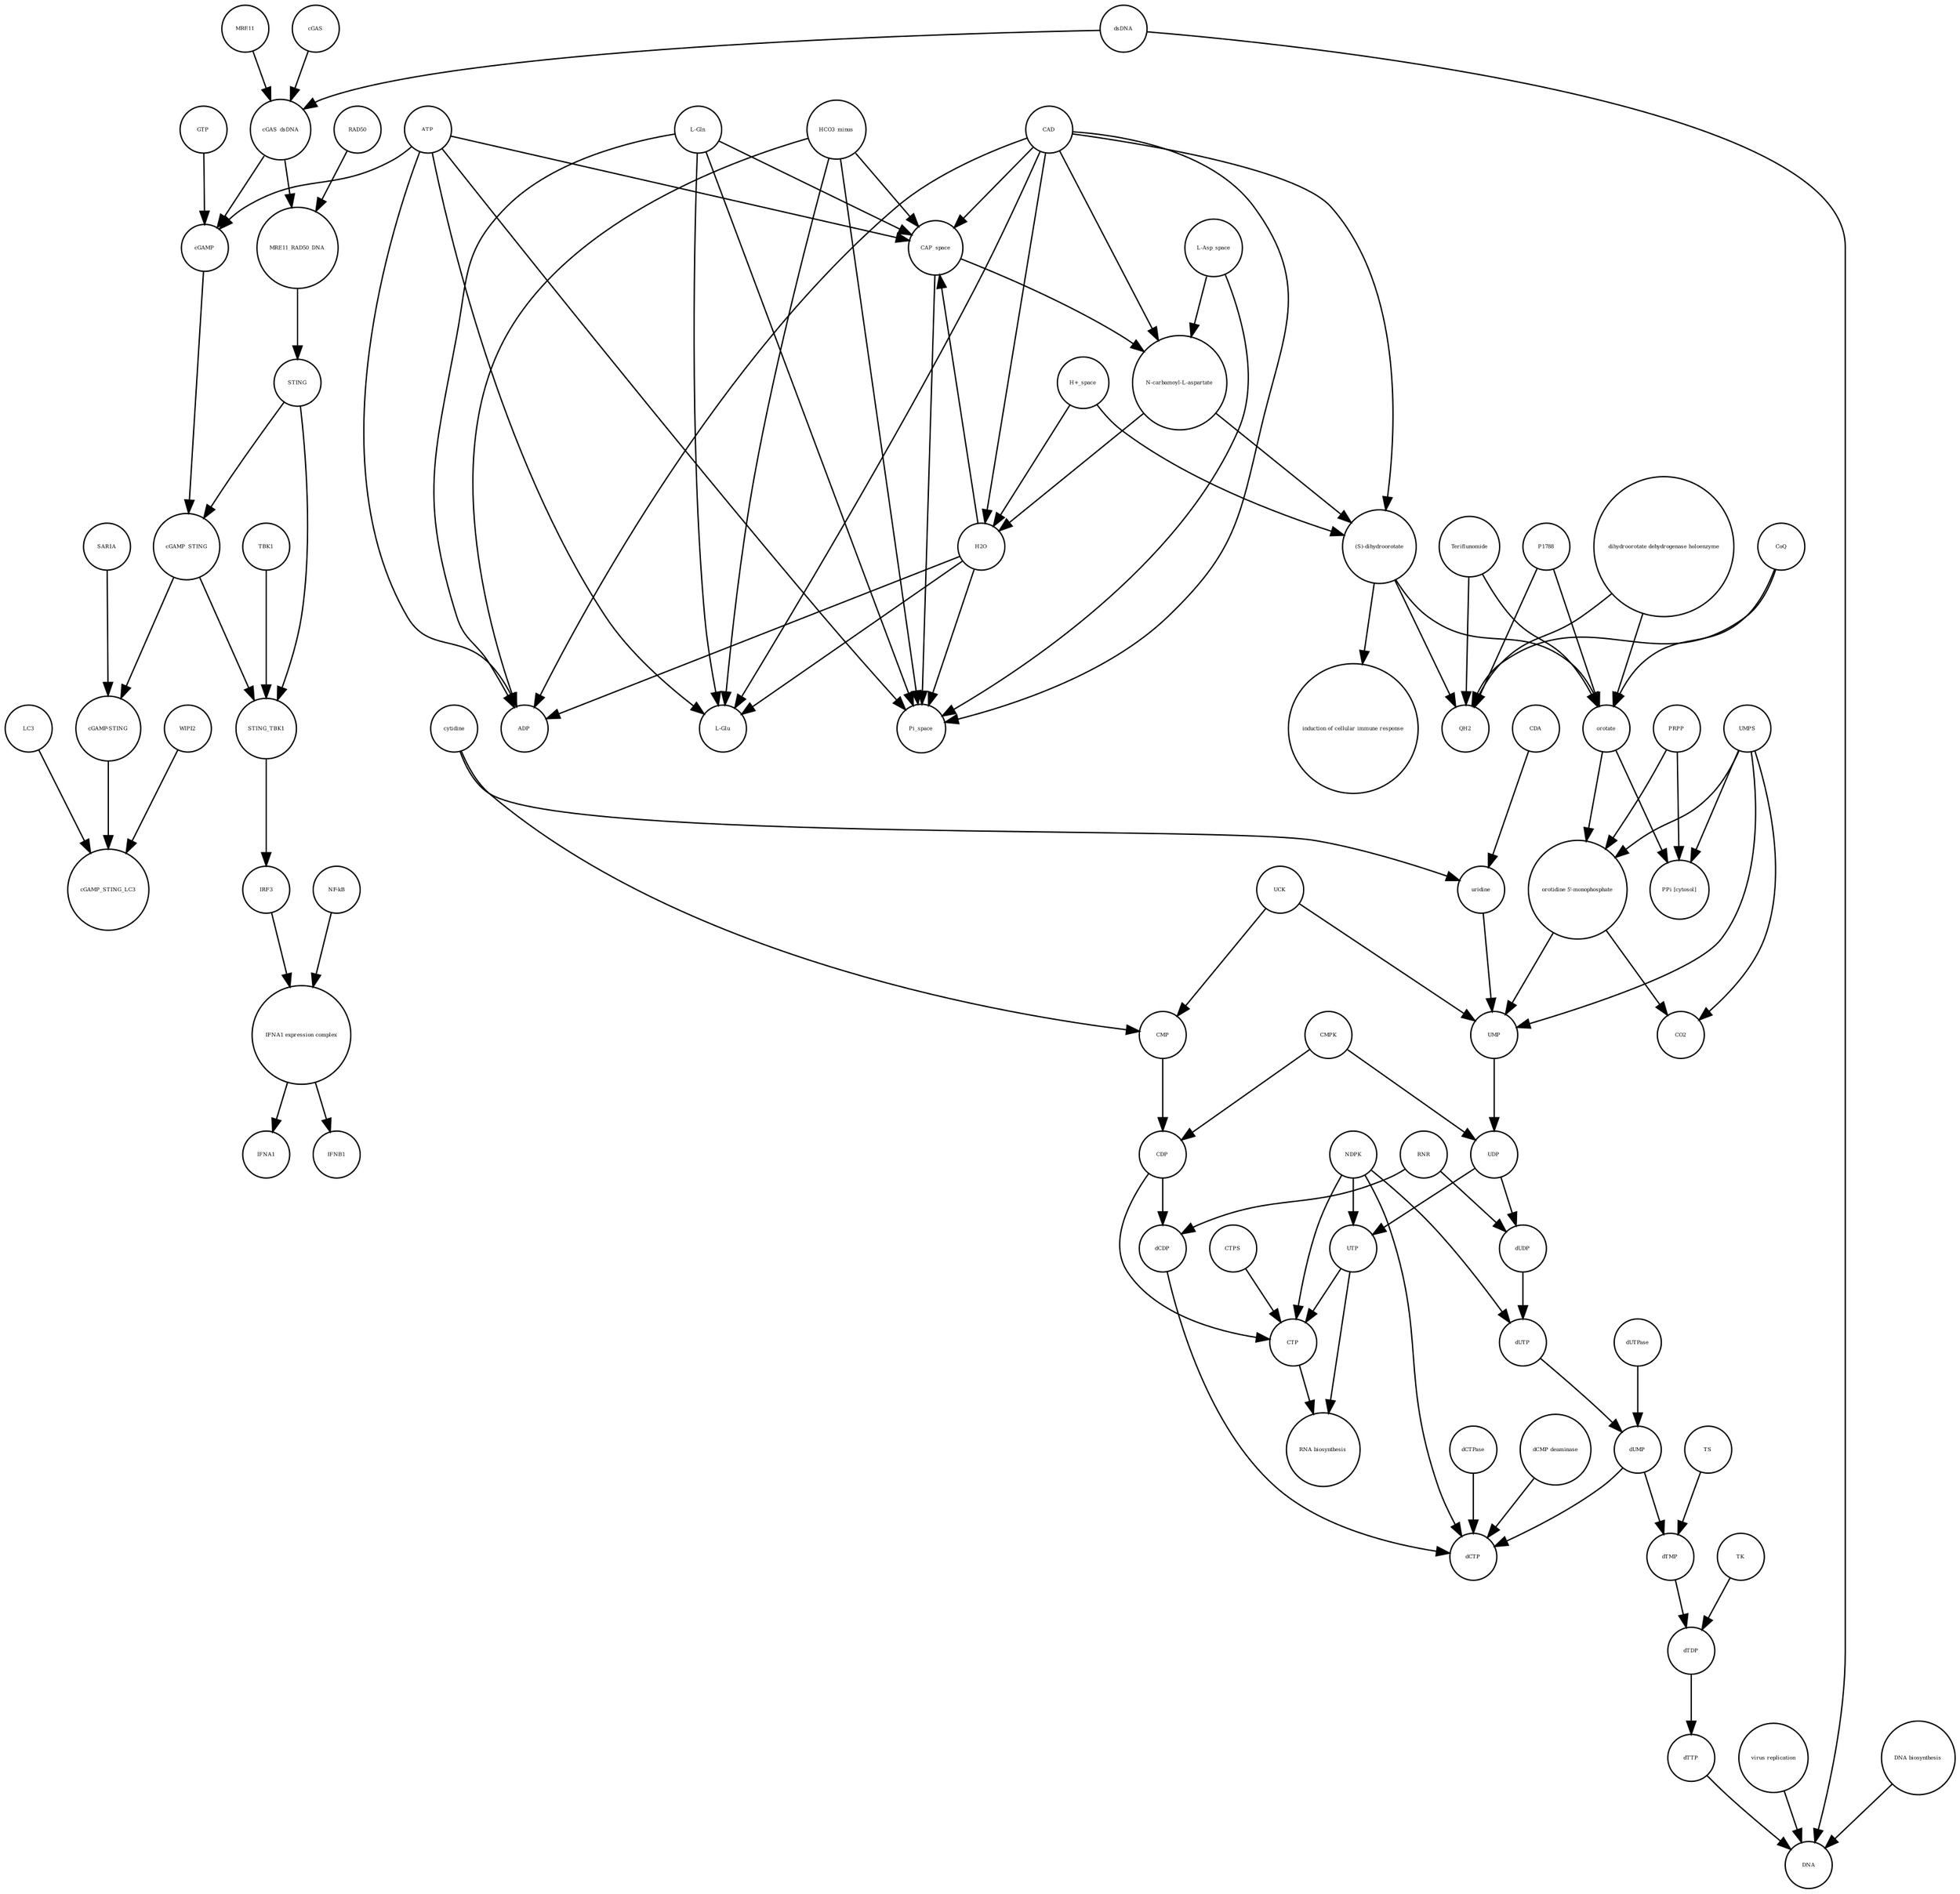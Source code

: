 strict digraph  {
UTP [annotation="", bipartite=0, cls="simple chemical", fontsize=4, label=UTP, shape=circle];
"RNA biosynthesis" [annotation="urn_miriam_obo.go_GO%3A0032774", bipartite=0, cls=phenotype, fontsize=4, label="RNA biosynthesis", shape=circle];
CTP [annotation="", bipartite=0, cls="simple chemical", fontsize=4, label=CTP, shape=circle];
"(S)-dihydroorotate" [annotation="", bipartite=0, cls="simple chemical", fontsize=4, label="(S)-dihydroorotate", shape=circle];
"induction of cellular immune response" [annotation="", bipartite=0, cls=phenotype, fontsize=4, label="induction of cellular immune response", shape=circle];
dCTP [annotation="", bipartite=0, cls="simple chemical", fontsize=4, label=dCTP, shape=circle];
RNR [annotation="", bipartite=0, cls=macromolecule, fontsize=4, label=RNR, shape=circle];
"L-Gln" [annotation="", bipartite=0, cls="simple chemical", fontsize=4, label="L-Gln", shape=circle];
CAP_space [annotation="", bipartite=0, cls="simple chemical", fontsize=4, label=CAP_space, shape=circle];
QH2 [annotation="", bipartite=0, cls="simple chemical", fontsize=4, label=QH2, shape=circle];
NDPK [annotation="", bipartite=0, cls=macromolecule, fontsize=4, label=NDPK, shape=circle];
"virus replication" [annotation="", bipartite=0, cls=phenotype, fontsize=4, label="virus replication", shape=circle];
CMP [annotation="", bipartite=0, cls="simple chemical", fontsize=4, label=CMP, shape=circle];
CAD [annotation="", bipartite=0, cls=macromolecule, fontsize=4, label=CAD, shape=circle];
UMPS [annotation="", bipartite=0, cls="macromolecule multimer", fontsize=4, label=UMPS, shape=circle];
orotate [annotation="", bipartite=0, cls="simple chemical", fontsize=4, label=orotate, shape=circle];
IFNB1 [annotation="", bipartite=0, cls="nucleic acid feature", fontsize=4, label=IFNB1, shape=circle];
dTTP [annotation="", bipartite=0, cls="simple chemical", fontsize=4, label=dTTP, shape=circle];
SAR1A [annotation="", bipartite=0, cls=macromolecule, fontsize=4, label=SAR1A, shape=circle];
WIPI2 [annotation="", bipartite=0, cls=macromolecule, fontsize=4, label=WIPI2, shape=circle];
IRF3 [annotation="", bipartite=0, cls="macromolecule multimer", fontsize=4, label=IRF3, shape=circle];
MRE11_RAD50_DNA [annotation="", bipartite=0, cls=complex, fontsize=4, label=MRE11_RAD50_DNA, shape=circle];
STING [annotation="", bipartite=0, cls="macromolecule multimer", fontsize=4, label=STING, shape=circle];
Teriflunomide [annotation="", bipartite=0, cls="simple chemical", fontsize=4, label=Teriflunomide, shape=circle];
Pi_space [annotation="", bipartite=0, cls="simple chemical", fontsize=4, label=Pi_space, shape=circle];
uridine [annotation="", bipartite=0, cls="simple chemical", fontsize=4, label=uridine, shape=circle];
cGAS_dsDNA [annotation="", bipartite=0, cls=complex, fontsize=4, label=cGAS_dsDNA, shape=circle];
cGAMP [annotation="", bipartite=0, cls="simple chemical", fontsize=4, label=cGAMP, shape=circle];
"IFNA1 expression complex" [annotation="", bipartite=0, cls=complex, fontsize=4, label="IFNA1 expression complex", shape=circle];
LC3 [annotation="", bipartite=0, cls=macromolecule, fontsize=4, label=LC3, shape=circle];
cGAMP_STING_LC3 [annotation="", bipartite=0, cls=complex, fontsize=4, label=cGAMP_STING_LC3, shape=circle];
dCDP [annotation="", bipartite=0, cls="simple chemical", fontsize=4, label=dCDP, shape=circle];
CDP [annotation="", bipartite=0, cls="simple chemical", fontsize=4, label=CDP, shape=circle];
dUTP [annotation="", bipartite=0, cls="simple chemical", fontsize=4, label=dUTP, shape=circle];
dCTPase [annotation="", bipartite=0, cls=macromolecule, fontsize=4, label=dCTPase, shape=circle];
dTDP [annotation="", bipartite=0, cls="simple chemical", fontsize=4, label=dTDP, shape=circle];
GTP [annotation="", bipartite=0, cls="simple chemical", fontsize=4, label=GTP, shape=circle];
P1788 [annotation="", bipartite=0, cls="simple chemical", fontsize=4, label=P1788, shape=circle];
CMPK [annotation="", bipartite=0, cls=macromolecule, fontsize=4, label=CMPK, shape=circle];
dUMP [annotation="", bipartite=0, cls="simple chemical", fontsize=4, label=dUMP, shape=circle];
"N-carbamoyl-L-aspartate" [annotation="", bipartite=0, cls="simple chemical", fontsize=4, label="N-carbamoyl-L-aspartate", shape=circle];
PRPP [annotation="", bipartite=0, cls="simple chemical", fontsize=4, label=PRPP, shape=circle];
dUTPase [annotation="", bipartite=0, cls=macromolecule, fontsize=4, label=dUTPase, shape=circle];
ADP [annotation="", bipartite=0, cls="simple chemical", fontsize=4, label=ADP, shape=circle];
dUDP [annotation="", bipartite=0, cls="simple chemical", fontsize=4, label=dUDP, shape=circle];
cGAS [annotation="", bipartite=0, cls=macromolecule, fontsize=4, label=cGAS, shape=circle];
STING_TBK1 [annotation="", bipartite=0, cls=complex, fontsize=4, label=STING_TBK1, shape=circle];
DNA [annotation="", bipartite=0, cls="nucleic acid feature", fontsize=4, label=DNA, shape=circle];
TBK1 [annotation="", bipartite=0, cls=macromolecule, fontsize=4, label=TBK1, shape=circle];
HCO3_minus [annotation="", bipartite=0, cls="simple chemical", fontsize=4, label=HCO3_minus, shape=circle];
UMP [annotation="", bipartite=0, cls="simple chemical", fontsize=4, label=UMP, shape=circle];
H2O [annotation="", bipartite=0, cls="simple chemical", fontsize=4, label=H2O, shape=circle];
CDA [annotation="", bipartite=0, cls=macromolecule, fontsize=4, label=CDA, shape=circle];
CO2 [annotation="", bipartite=0, cls="simple chemical", fontsize=4, label=CO2, shape=circle];
UDP [annotation="", bipartite=0, cls="simple chemical", fontsize=4, label=UDP, shape=circle];
cGAMP_STING [annotation="", bipartite=0, cls=complex, fontsize=4, label=cGAMP_STING, shape=circle];
"dCMP deaminase" [annotation="", bipartite=0, cls=macromolecule, fontsize=4, label="dCMP deaminase", shape=circle];
cytidine [annotation="", bipartite=0, cls="simple chemical", fontsize=4, label=cytidine, shape=circle];
CTPS [annotation="", bipartite=0, cls=macromolecule, fontsize=4, label=CTPS, shape=circle];
"cGAMP-STING" [annotation="", bipartite=0, cls=complex, fontsize=4, label="cGAMP-STING", shape=circle];
"H+_space" [annotation="", bipartite=0, cls="simple chemical", fontsize=4, label="H+_space", shape=circle];
"L-Glu" [annotation="", bipartite=0, cls="simple chemical", fontsize=4, label="L-Glu", shape=circle];
IFNA1 [annotation="", bipartite=0, cls="nucleic acid feature", fontsize=4, label=IFNA1, shape=circle];
"dihydroorotate dehydrogenase holoenzyme" [annotation="", bipartite=0, cls="simple chemical", fontsize=4, label="dihydroorotate dehydrogenase holoenzyme", shape=circle];
TK [annotation="", bipartite=0, cls=macromolecule, fontsize=4, label=TK, shape=circle];
TS [annotation="", bipartite=0, cls=macromolecule, fontsize=4, label=TS, shape=circle];
"L-Asp_space" [annotation="", bipartite=0, cls="simple chemical", fontsize=4, label="L-Asp_space", shape=circle];
"PPi [cytosol]" [annotation="", bipartite=0, cls="simple chemical", fontsize=4, label="PPi [cytosol]", shape=circle];
"orotidine 5'-monophosphate" [annotation="", bipartite=0, cls="simple chemical", fontsize=4, label="orotidine 5'-monophosphate", shape=circle];
dsDNA [annotation="", bipartite=0, cls="simple chemical", fontsize=4, label=dsDNA, shape=circle];
CoQ [annotation="", bipartite=0, cls="simple chemical", fontsize=4, label=CoQ, shape=circle];
UCK [annotation="", bipartite=0, cls=macromolecule, fontsize=4, label=UCK, shape=circle];
ATP [annotation="", bipartite=0, cls="simple chemical", fontsize=4, label=ATP, shape=circle];
"DNA biosynthesis" [annotation="urn_miriam_obo.go_GO%3A0071897", bipartite=0, cls=phenotype, fontsize=4, label="DNA biosynthesis", shape=circle];
RAD50 [annotation="", bipartite=0, cls="macromolecule multimer", fontsize=4, label=RAD50, shape=circle];
dTMP [annotation="", bipartite=0, cls="simple chemical", fontsize=4, label=dTMP, shape=circle];
MRE11 [annotation="", bipartite=0, cls="macromolecule multimer", fontsize=4, label=MRE11, shape=circle];
"NF-kB" [annotation="", bipartite=0, cls=complex, fontsize=4, label="NF-kB", shape=circle];
UTP -> "RNA biosynthesis"  [annotation="", interaction_type="necessary stimulation"];
UTP -> CTP  [annotation="", interaction_type=production];
CTP -> "RNA biosynthesis"  [annotation="", interaction_type="necessary stimulation"];
"(S)-dihydroorotate" -> "induction of cellular immune response"  [annotation="", interaction_type="necessary stimulation"];
"(S)-dihydroorotate" -> QH2  [annotation="", interaction_type=production];
"(S)-dihydroorotate" -> orotate  [annotation="", interaction_type=production];
RNR -> dCDP  [annotation="", interaction_type=catalysis];
RNR -> dUDP  [annotation="", interaction_type=catalysis];
"L-Gln" -> Pi_space  [annotation="", interaction_type=production];
"L-Gln" -> "L-Glu"  [annotation="", interaction_type=production];
"L-Gln" -> CAP_space  [annotation="", interaction_type=production];
"L-Gln" -> ADP  [annotation="", interaction_type=production];
CAP_space -> Pi_space  [annotation="", interaction_type=production];
CAP_space -> "N-carbamoyl-L-aspartate"  [annotation="", interaction_type=production];
NDPK -> dCTP  [annotation="", interaction_type=catalysis];
NDPK -> UTP  [annotation="", interaction_type=catalysis];
NDPK -> CTP  [annotation="", interaction_type=catalysis];
NDPK -> dUTP  [annotation="", interaction_type=catalysis];
"virus replication" -> DNA  [annotation="", interaction_type=inhibition];
CMP -> CDP  [annotation="", interaction_type=production];
CAD -> "(S)-dihydroorotate"  [annotation=urn_miriam_reactome_REACT_1698, interaction_type=catalysis];
CAD -> H2O  [annotation=urn_miriam_reactome_REACT_1698, interaction_type=catalysis];
CAD -> Pi_space  [annotation=urn_miriam_reactome_REACT_1698, interaction_type=catalysis];
CAD -> "N-carbamoyl-L-aspartate"  [annotation=urn_miriam_reactome_REACT_1698, interaction_type=catalysis];
CAD -> "L-Glu"  [annotation=urn_miriam_reactome_REACT_1698, interaction_type=catalysis];
CAD -> CAP_space  [annotation=urn_miriam_reactome_REACT_1698, interaction_type=catalysis];
CAD -> ADP  [annotation=urn_miriam_reactome_REACT_1698, interaction_type=catalysis];
UMPS -> UMP  [annotation=urn_miriam_reactome_REACT_1698, interaction_type=catalysis];
UMPS -> CO2  [annotation=urn_miriam_reactome_REACT_1698, interaction_type=catalysis];
UMPS -> "PPi [cytosol]"  [annotation=urn_miriam_reactome_REACT_1698, interaction_type=catalysis];
UMPS -> "orotidine 5'-monophosphate"  [annotation=urn_miriam_reactome_REACT_1698, interaction_type=catalysis];
orotate -> "PPi [cytosol]"  [annotation="", interaction_type=production];
orotate -> "orotidine 5'-monophosphate"  [annotation="", interaction_type=production];
dTTP -> DNA  [annotation="", interaction_type=production];
SAR1A -> "cGAMP-STING"  [annotation="", interaction_type=catalysis];
WIPI2 -> cGAMP_STING_LC3  [annotation="", interaction_type=catalysis];
IRF3 -> "IFNA1 expression complex"  [annotation="", interaction_type=production];
MRE11_RAD50_DNA -> STING  [annotation="", interaction_type=catalysis];
STING -> cGAMP_STING  [annotation="", interaction_type=production];
STING -> STING_TBK1  [annotation="", interaction_type=production];
Teriflunomide -> QH2  [annotation=urn_miriam_reactome_REACT_1698, interaction_type=inhibition];
Teriflunomide -> orotate  [annotation=urn_miriam_reactome_REACT_1698, interaction_type=inhibition];
uridine -> UMP  [annotation="", interaction_type=production];
cGAS_dsDNA -> MRE11_RAD50_DNA  [annotation="", interaction_type=production];
cGAS_dsDNA -> cGAMP  [annotation="", interaction_type=catalysis];
cGAMP -> cGAMP_STING  [annotation="", interaction_type=production];
"IFNA1 expression complex" -> IFNB1  [annotation="", interaction_type=stimulation];
"IFNA1 expression complex" -> IFNA1  [annotation="", interaction_type=stimulation];
LC3 -> cGAMP_STING_LC3  [annotation="", interaction_type=production];
dCDP -> dCTP  [annotation="", interaction_type=production];
CDP -> dCDP  [annotation="", interaction_type=production];
CDP -> CTP  [annotation="", interaction_type=production];
dUTP -> dUMP  [annotation="", interaction_type=production];
dCTPase -> dCTP  [annotation="", interaction_type=catalysis];
dTDP -> dTTP  [annotation="", interaction_type=production];
GTP -> cGAMP  [annotation="", interaction_type=production];
P1788 -> QH2  [annotation=urn_miriam_reactome_REACT_1698, interaction_type=inhibition];
P1788 -> orotate  [annotation=urn_miriam_reactome_REACT_1698, interaction_type=inhibition];
CMPK -> UDP  [annotation="", interaction_type=catalysis];
CMPK -> CDP  [annotation="", interaction_type=catalysis];
dUMP -> dCTP  [annotation="", interaction_type=production];
dUMP -> dTMP  [annotation="", interaction_type=production];
"N-carbamoyl-L-aspartate" -> H2O  [annotation="", interaction_type=production];
"N-carbamoyl-L-aspartate" -> "(S)-dihydroorotate"  [annotation="", interaction_type=production];
PRPP -> "PPi [cytosol]"  [annotation="", interaction_type=production];
PRPP -> "orotidine 5'-monophosphate"  [annotation="", interaction_type=production];
dUTPase -> dUMP  [annotation="", interaction_type=catalysis];
dUDP -> dUTP  [annotation="", interaction_type=production];
cGAS -> cGAS_dsDNA  [annotation="", interaction_type=production];
STING_TBK1 -> IRF3  [annotation="", interaction_type=catalysis];
TBK1 -> STING_TBK1  [annotation="", interaction_type=production];
HCO3_minus -> Pi_space  [annotation="", interaction_type=production];
HCO3_minus -> "L-Glu"  [annotation="", interaction_type=production];
HCO3_minus -> CAP_space  [annotation="", interaction_type=production];
HCO3_minus -> ADP  [annotation="", interaction_type=production];
UMP -> UDP  [annotation="", interaction_type=production];
H2O -> Pi_space  [annotation="", interaction_type=production];
H2O -> "L-Glu"  [annotation="", interaction_type=production];
H2O -> CAP_space  [annotation="", interaction_type=production];
H2O -> ADP  [annotation="", interaction_type=production];
CDA -> uridine  [annotation="", interaction_type=catalysis];
UDP -> UTP  [annotation="", interaction_type=production];
UDP -> dUDP  [annotation="", interaction_type=production];
cGAMP_STING -> STING_TBK1  [annotation="", interaction_type=production];
cGAMP_STING -> "cGAMP-STING"  [annotation="", interaction_type=production];
"dCMP deaminase" -> dCTP  [annotation="", interaction_type=catalysis];
cytidine -> CMP  [annotation="", interaction_type=production];
cytidine -> uridine  [annotation="", interaction_type=production];
CTPS -> CTP  [annotation="", interaction_type=catalysis];
"cGAMP-STING" -> cGAMP_STING_LC3  [annotation="", interaction_type=production];
"H+_space" -> H2O  [annotation="", interaction_type=production];
"H+_space" -> "(S)-dihydroorotate"  [annotation="", interaction_type=production];
"dihydroorotate dehydrogenase holoenzyme" -> QH2  [annotation=urn_miriam_reactome_REACT_1698, interaction_type=catalysis];
"dihydroorotate dehydrogenase holoenzyme" -> orotate  [annotation=urn_miriam_reactome_REACT_1698, interaction_type=catalysis];
TK -> dTDP  [annotation="", interaction_type=catalysis];
TS -> dTMP  [annotation="", interaction_type=catalysis];
"L-Asp_space" -> Pi_space  [annotation="", interaction_type=production];
"L-Asp_space" -> "N-carbamoyl-L-aspartate"  [annotation="", interaction_type=production];
"orotidine 5'-monophosphate" -> UMP  [annotation="", interaction_type=production];
"orotidine 5'-monophosphate" -> CO2  [annotation="", interaction_type=production];
dsDNA -> cGAS_dsDNA  [annotation="", interaction_type=production];
dsDNA -> DNA  [annotation="", interaction_type=production];
CoQ -> QH2  [annotation="", interaction_type=production];
CoQ -> orotate  [annotation="", interaction_type=production];
UCK -> UMP  [annotation="", interaction_type=catalysis];
UCK -> CMP  [annotation="", interaction_type=catalysis];
ATP -> cGAMP  [annotation="", interaction_type=production];
ATP -> Pi_space  [annotation="", interaction_type=production];
ATP -> "L-Glu"  [annotation="", interaction_type=production];
ATP -> CAP_space  [annotation="", interaction_type=production];
ATP -> ADP  [annotation="", interaction_type=production];
"DNA biosynthesis" -> DNA  [annotation="", interaction_type=catalysis];
RAD50 -> MRE11_RAD50_DNA  [annotation="", interaction_type=production];
dTMP -> dTDP  [annotation="", interaction_type=production];
MRE11 -> cGAS_dsDNA  [annotation="", interaction_type=production];
"NF-kB" -> "IFNA1 expression complex"  [annotation="", interaction_type=production];
}
